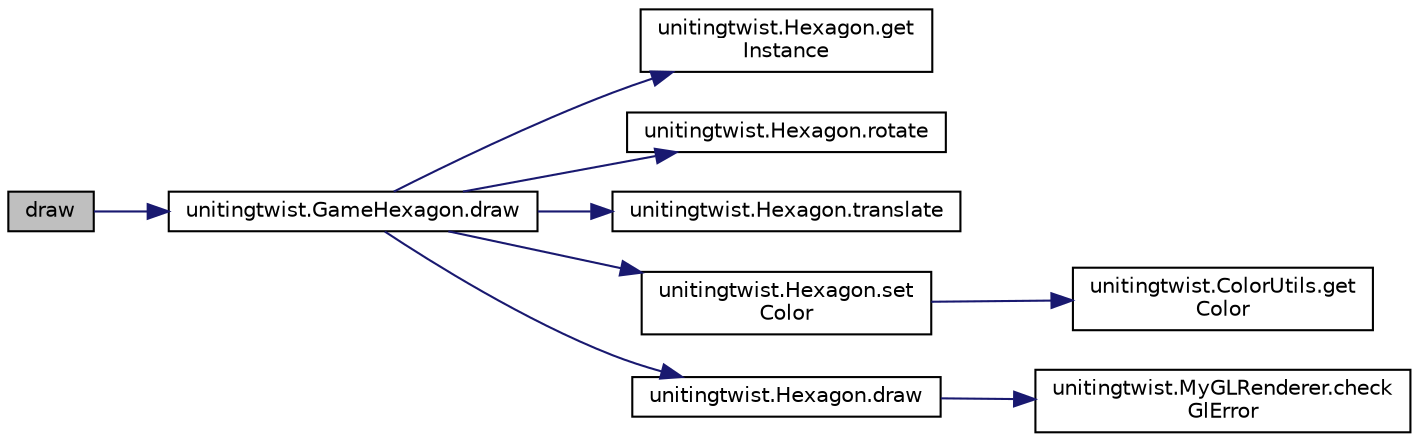 digraph "draw"
{
  edge [fontname="Helvetica",fontsize="10",labelfontname="Helvetica",labelfontsize="10"];
  node [fontname="Helvetica",fontsize="10",shape=record];
  rankdir="LR";
  Node0 [label="draw",height=0.2,width=0.4,color="black", fillcolor="grey75", style="filled", fontcolor="black"];
  Node0 -> Node1 [color="midnightblue",fontsize="10",style="solid"];
  Node1 [label="unitingtwist.GameHexagon.draw",height=0.2,width=0.4,color="black", fillcolor="white", style="filled",URL="$classunitingtwist_1_1_game_hexagon.html#ace8a0d2a4e41b6d83897d48fd91a7ab3",tooltip="Draw the initial representation on the OpenGL surface. "];
  Node1 -> Node2 [color="midnightblue",fontsize="10",style="solid"];
  Node2 [label="unitingtwist.Hexagon.get\lInstance",height=0.2,width=0.4,color="black", fillcolor="white", style="filled",URL="$classunitingtwist_1_1_hexagon.html#a0428295cb76ddb8aaa39007c6e98a294"];
  Node1 -> Node3 [color="midnightblue",fontsize="10",style="solid"];
  Node3 [label="unitingtwist.Hexagon.rotate",height=0.2,width=0.4,color="black", fillcolor="white", style="filled",URL="$classunitingtwist_1_1_hexagon.html#a523014438b1a8318ec0915c2ce0a3430"];
  Node1 -> Node4 [color="midnightblue",fontsize="10",style="solid"];
  Node4 [label="unitingtwist.Hexagon.translate",height=0.2,width=0.4,color="black", fillcolor="white", style="filled",URL="$classunitingtwist_1_1_hexagon.html#aaf32fd3f86bbef7279898dd958c847cd"];
  Node1 -> Node5 [color="midnightblue",fontsize="10",style="solid"];
  Node5 [label="unitingtwist.Hexagon.set\lColor",height=0.2,width=0.4,color="black", fillcolor="white", style="filled",URL="$classunitingtwist_1_1_hexagon.html#a1cc9d5666b1d32b3e35f88192b3b4d3f"];
  Node5 -> Node6 [color="midnightblue",fontsize="10",style="solid"];
  Node6 [label="unitingtwist.ColorUtils.get\lColor",height=0.2,width=0.4,color="black", fillcolor="white", style="filled",URL="$classunitingtwist_1_1_color_utils.html#aa3a7d7ee785a482b0ff389374266933a",tooltip="Get the nth color from the populated colors array. "];
  Node1 -> Node7 [color="midnightblue",fontsize="10",style="solid"];
  Node7 [label="unitingtwist.Hexagon.draw",height=0.2,width=0.4,color="black", fillcolor="white", style="filled",URL="$classunitingtwist_1_1_hexagon.html#ace8a0d2a4e41b6d83897d48fd91a7ab3",tooltip="Encapsulates the OpenGL ES instructions for drawing this shape. "];
  Node7 -> Node8 [color="midnightblue",fontsize="10",style="solid"];
  Node8 [label="unitingtwist.MyGLRenderer.check\lGlError",height=0.2,width=0.4,color="black", fillcolor="white", style="filled",URL="$classunitingtwist_1_1_my_g_l_renderer.html#afc7bb79511afe0d6da9e42e87727e834",tooltip="Utility method for debugging OpenGL calls. "];
}
